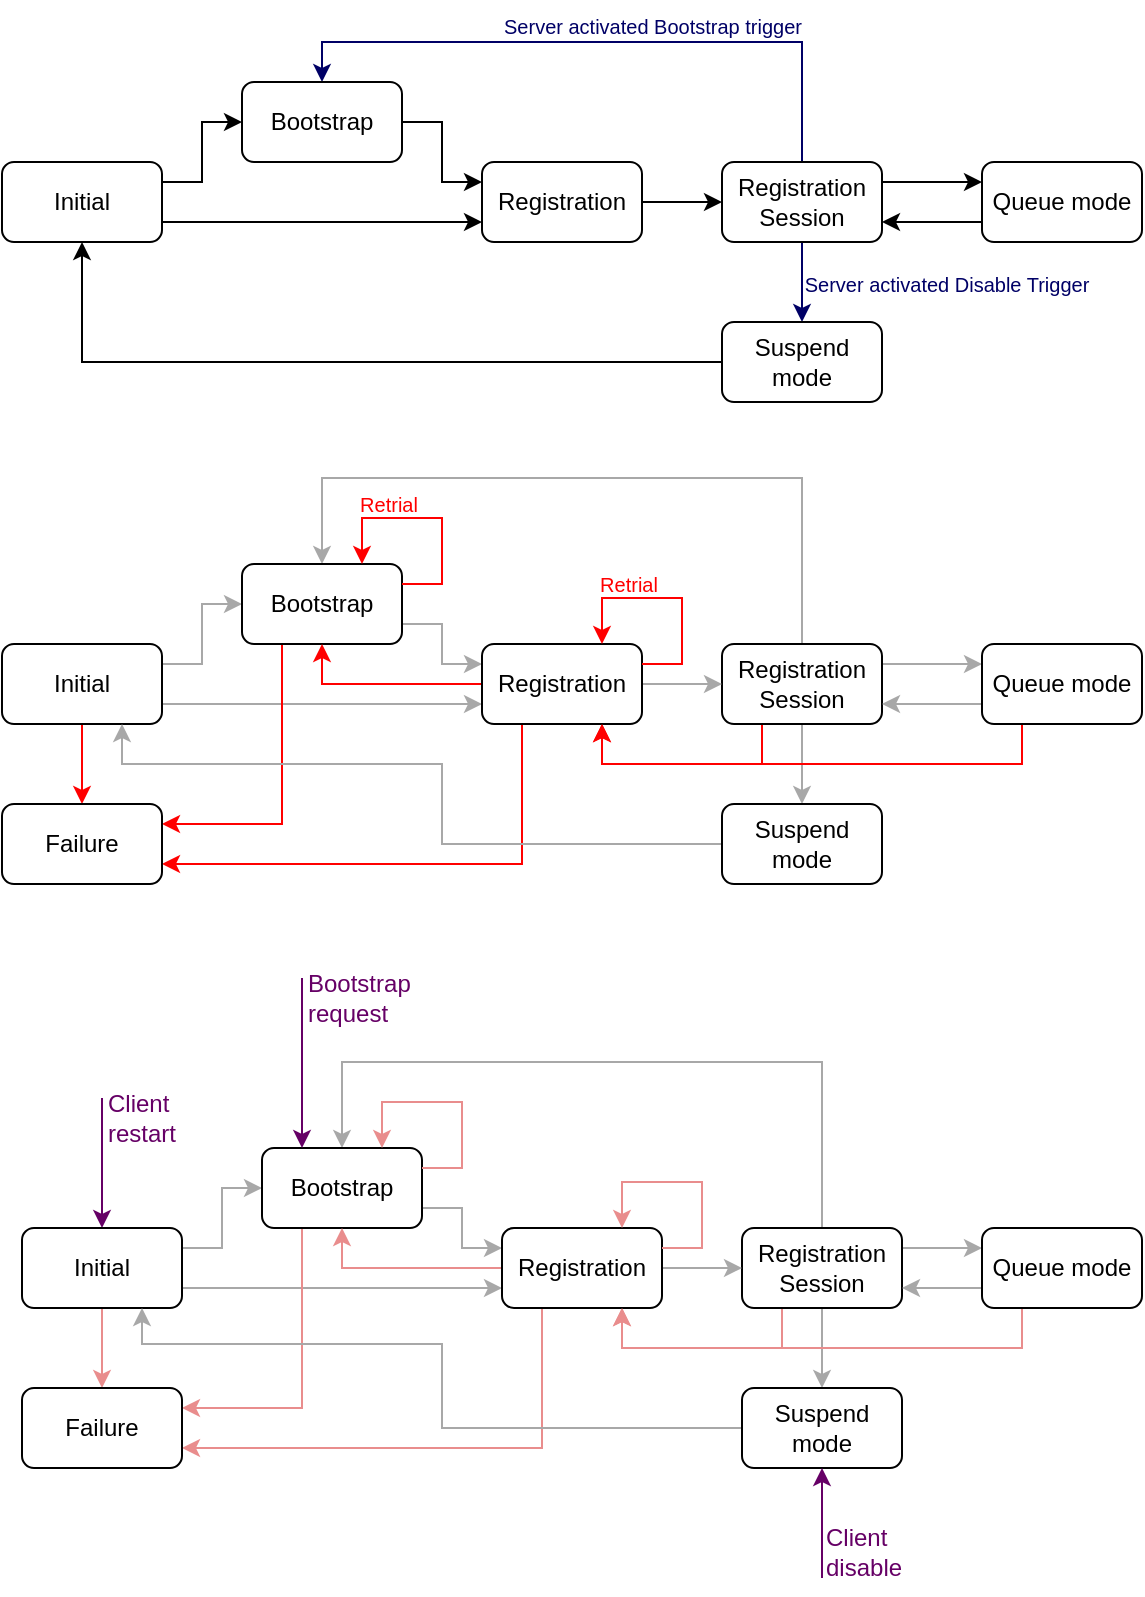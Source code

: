 <mxfile version="27.0.5">
  <diagram name="Page-1" id="ooup3-8qm-paBk7ScRWb">
    <mxGraphModel grid="0" page="1" gridSize="10" guides="1" tooltips="1" connect="1" arrows="1" fold="1" pageScale="1" pageWidth="1169" pageHeight="827" math="0" shadow="0">
      <root>
        <mxCell id="0" />
        <mxCell id="1" parent="0" />
        <mxCell id="jrfLXAw_oT8_YJWAyEZR-24" style="edgeStyle=orthogonalEdgeStyle;rounded=0;orthogonalLoop=1;jettySize=auto;html=1;exitX=1;exitY=0.25;exitDx=0;exitDy=0;entryX=0;entryY=0.5;entryDx=0;entryDy=0;" edge="1" parent="1" source="jrfLXAw_oT8_YJWAyEZR-1" target="jrfLXAw_oT8_YJWAyEZR-4">
          <mxGeometry relative="1" as="geometry" />
        </mxCell>
        <mxCell id="jrfLXAw_oT8_YJWAyEZR-25" style="edgeStyle=orthogonalEdgeStyle;rounded=0;orthogonalLoop=1;jettySize=auto;html=1;exitX=1;exitY=0.75;exitDx=0;exitDy=0;entryX=0;entryY=0.75;entryDx=0;entryDy=0;" edge="1" parent="1" source="jrfLXAw_oT8_YJWAyEZR-1" target="jrfLXAw_oT8_YJWAyEZR-5">
          <mxGeometry relative="1" as="geometry" />
        </mxCell>
        <mxCell id="jrfLXAw_oT8_YJWAyEZR-1" value="Initial" style="rounded=1;whiteSpace=wrap;html=1;" vertex="1" parent="1">
          <mxGeometry x="30" y="89" width="80" height="40" as="geometry" />
        </mxCell>
        <mxCell id="7C_sbKcS_W9XTAqjWsiR-32" style="edgeStyle=orthogonalEdgeStyle;rounded=0;orthogonalLoop=1;jettySize=auto;html=1;entryX=0.5;entryY=0;entryDx=0;entryDy=0;strokeColor=#000066;" edge="1" parent="1" source="jrfLXAw_oT8_YJWAyEZR-3" target="jrfLXAw_oT8_YJWAyEZR-7">
          <mxGeometry relative="1" as="geometry" />
        </mxCell>
        <mxCell id="7C_sbKcS_W9XTAqjWsiR-35" style="edgeStyle=orthogonalEdgeStyle;rounded=0;orthogonalLoop=1;jettySize=auto;html=1;exitX=1;exitY=0.25;exitDx=0;exitDy=0;entryX=0;entryY=0.25;entryDx=0;entryDy=0;" edge="1" parent="1" source="jrfLXAw_oT8_YJWAyEZR-3" target="jrfLXAw_oT8_YJWAyEZR-6">
          <mxGeometry relative="1" as="geometry" />
        </mxCell>
        <mxCell id="7C_sbKcS_W9XTAqjWsiR-38" style="edgeStyle=orthogonalEdgeStyle;rounded=0;orthogonalLoop=1;jettySize=auto;html=1;entryX=0.5;entryY=0;entryDx=0;entryDy=0;strokeColor=#000066;" edge="1" parent="1" source="jrfLXAw_oT8_YJWAyEZR-3" target="jrfLXAw_oT8_YJWAyEZR-4">
          <mxGeometry relative="1" as="geometry">
            <Array as="points">
              <mxPoint x="430" y="29" />
              <mxPoint x="190" y="29" />
            </Array>
          </mxGeometry>
        </mxCell>
        <mxCell id="jrfLXAw_oT8_YJWAyEZR-3" value="Registration Session" style="rounded=1;whiteSpace=wrap;html=1;" vertex="1" parent="1">
          <mxGeometry x="390" y="89" width="80" height="40" as="geometry" />
        </mxCell>
        <mxCell id="jrfLXAw_oT8_YJWAyEZR-23" style="edgeStyle=orthogonalEdgeStyle;rounded=0;orthogonalLoop=1;jettySize=auto;html=1;entryX=0;entryY=0.25;entryDx=0;entryDy=0;" edge="1" parent="1" source="jrfLXAw_oT8_YJWAyEZR-4" target="jrfLXAw_oT8_YJWAyEZR-5">
          <mxGeometry relative="1" as="geometry" />
        </mxCell>
        <mxCell id="jrfLXAw_oT8_YJWAyEZR-4" value="Bootstrap" style="rounded=1;whiteSpace=wrap;html=1;" vertex="1" parent="1">
          <mxGeometry x="150" y="49" width="80" height="40" as="geometry" />
        </mxCell>
        <mxCell id="jrfLXAw_oT8_YJWAyEZR-17" value="" style="edgeStyle=orthogonalEdgeStyle;rounded=0;orthogonalLoop=1;jettySize=auto;html=1;" edge="1" parent="1" source="jrfLXAw_oT8_YJWAyEZR-5" target="jrfLXAw_oT8_YJWAyEZR-3">
          <mxGeometry relative="1" as="geometry" />
        </mxCell>
        <mxCell id="jrfLXAw_oT8_YJWAyEZR-5" value="Registration" style="rounded=1;whiteSpace=wrap;html=1;" vertex="1" parent="1">
          <mxGeometry x="270" y="89" width="80" height="40" as="geometry" />
        </mxCell>
        <mxCell id="7C_sbKcS_W9XTAqjWsiR-36" style="edgeStyle=orthogonalEdgeStyle;rounded=0;orthogonalLoop=1;jettySize=auto;html=1;exitX=0;exitY=0.75;exitDx=0;exitDy=0;entryX=1;entryY=0.75;entryDx=0;entryDy=0;" edge="1" parent="1" source="jrfLXAw_oT8_YJWAyEZR-6" target="jrfLXAw_oT8_YJWAyEZR-3">
          <mxGeometry relative="1" as="geometry" />
        </mxCell>
        <mxCell id="jrfLXAw_oT8_YJWAyEZR-6" value="Queue mode" style="rounded=1;whiteSpace=wrap;html=1;" vertex="1" parent="1">
          <mxGeometry x="520" y="89" width="80" height="40" as="geometry" />
        </mxCell>
        <mxCell id="7C_sbKcS_W9XTAqjWsiR-33" style="edgeStyle=orthogonalEdgeStyle;rounded=0;orthogonalLoop=1;jettySize=auto;html=1;entryX=0.5;entryY=1;entryDx=0;entryDy=0;" edge="1" parent="1" source="jrfLXAw_oT8_YJWAyEZR-7" target="jrfLXAw_oT8_YJWAyEZR-1">
          <mxGeometry relative="1" as="geometry" />
        </mxCell>
        <mxCell id="jrfLXAw_oT8_YJWAyEZR-7" value="Suspend mode" style="rounded=1;whiteSpace=wrap;html=1;" vertex="1" parent="1">
          <mxGeometry x="390" y="169" width="80" height="40" as="geometry" />
        </mxCell>
        <mxCell id="7C_sbKcS_W9XTAqjWsiR-39" value="&lt;font style=&quot;font-size: 10px; color: rgb(0, 0, 102);&quot;&gt;Server activated Bootstrap trigger&lt;/font&gt;" style="text;html=1;align=center;verticalAlign=middle;resizable=0;points=[];autosize=1;strokeColor=none;fillColor=none;" vertex="1" parent="1">
          <mxGeometry x="271" y="8" width="167" height="26" as="geometry" />
        </mxCell>
        <mxCell id="7C_sbKcS_W9XTAqjWsiR-40" value="&lt;font style=&quot;font-size: 10px; color: rgb(0, 0, 102);&quot;&gt;Server activated Disable Trigger&lt;/font&gt;" style="text;html=1;align=center;verticalAlign=middle;resizable=0;points=[];autosize=1;strokeColor=none;fillColor=none;" vertex="1" parent="1">
          <mxGeometry x="422" y="137" width="160" height="26" as="geometry" />
        </mxCell>
        <mxCell id="7C_sbKcS_W9XTAqjWsiR-41" style="edgeStyle=orthogonalEdgeStyle;rounded=0;orthogonalLoop=1;jettySize=auto;html=1;exitX=1;exitY=0.25;exitDx=0;exitDy=0;entryX=0;entryY=0.5;entryDx=0;entryDy=0;strokeColor=#A8A8A8;" edge="1" parent="1" source="7C_sbKcS_W9XTAqjWsiR-43" target="7C_sbKcS_W9XTAqjWsiR-49">
          <mxGeometry relative="1" as="geometry" />
        </mxCell>
        <mxCell id="7C_sbKcS_W9XTAqjWsiR-42" style="edgeStyle=orthogonalEdgeStyle;rounded=0;orthogonalLoop=1;jettySize=auto;html=1;exitX=1;exitY=0.75;exitDx=0;exitDy=0;entryX=0;entryY=0.75;entryDx=0;entryDy=0;strokeColor=#A8A8A8;" edge="1" parent="1" source="7C_sbKcS_W9XTAqjWsiR-43" target="7C_sbKcS_W9XTAqjWsiR-51">
          <mxGeometry relative="1" as="geometry" />
        </mxCell>
        <mxCell id="7C_sbKcS_W9XTAqjWsiR-69" style="edgeStyle=orthogonalEdgeStyle;rounded=0;orthogonalLoop=1;jettySize=auto;html=1;exitX=0.5;exitY=1;exitDx=0;exitDy=0;entryX=0.5;entryY=0;entryDx=0;entryDy=0;strokeColor=#FF0000;" edge="1" parent="1" source="7C_sbKcS_W9XTAqjWsiR-43" target="7C_sbKcS_W9XTAqjWsiR-61">
          <mxGeometry relative="1" as="geometry" />
        </mxCell>
        <mxCell id="7C_sbKcS_W9XTAqjWsiR-43" value="Initial" style="rounded=1;whiteSpace=wrap;html=1;" vertex="1" parent="1">
          <mxGeometry x="30" y="330" width="80" height="40" as="geometry" />
        </mxCell>
        <mxCell id="7C_sbKcS_W9XTAqjWsiR-44" style="edgeStyle=orthogonalEdgeStyle;rounded=0;orthogonalLoop=1;jettySize=auto;html=1;entryX=0.5;entryY=0;entryDx=0;entryDy=0;strokeColor=#A8A8A8;" edge="1" parent="1" source="7C_sbKcS_W9XTAqjWsiR-47" target="7C_sbKcS_W9XTAqjWsiR-55">
          <mxGeometry relative="1" as="geometry" />
        </mxCell>
        <mxCell id="7C_sbKcS_W9XTAqjWsiR-45" style="edgeStyle=orthogonalEdgeStyle;rounded=0;orthogonalLoop=1;jettySize=auto;html=1;exitX=1;exitY=0.25;exitDx=0;exitDy=0;entryX=0;entryY=0.25;entryDx=0;entryDy=0;strokeColor=#A8A8A8;" edge="1" parent="1" source="7C_sbKcS_W9XTAqjWsiR-47" target="7C_sbKcS_W9XTAqjWsiR-53">
          <mxGeometry relative="1" as="geometry" />
        </mxCell>
        <mxCell id="7C_sbKcS_W9XTAqjWsiR-46" style="edgeStyle=orthogonalEdgeStyle;rounded=0;orthogonalLoop=1;jettySize=auto;html=1;entryX=0.5;entryY=0;entryDx=0;entryDy=0;strokeColor=#A8A8A8;" edge="1" parent="1" source="7C_sbKcS_W9XTAqjWsiR-47" target="7C_sbKcS_W9XTAqjWsiR-49">
          <mxGeometry relative="1" as="geometry">
            <Array as="points">
              <mxPoint x="430" y="247" />
              <mxPoint x="190" y="247" />
            </Array>
          </mxGeometry>
        </mxCell>
        <mxCell id="7C_sbKcS_W9XTAqjWsiR-64" style="edgeStyle=orthogonalEdgeStyle;rounded=0;orthogonalLoop=1;jettySize=auto;html=1;exitX=0.25;exitY=1;exitDx=0;exitDy=0;entryX=0.75;entryY=1;entryDx=0;entryDy=0;strokeColor=#FF0000;" edge="1" parent="1" source="7C_sbKcS_W9XTAqjWsiR-47" target="7C_sbKcS_W9XTAqjWsiR-51">
          <mxGeometry relative="1" as="geometry" />
        </mxCell>
        <mxCell id="7C_sbKcS_W9XTAqjWsiR-47" value="Registration Session" style="rounded=1;whiteSpace=wrap;html=1;" vertex="1" parent="1">
          <mxGeometry x="390" y="330" width="80" height="40" as="geometry" />
        </mxCell>
        <mxCell id="7C_sbKcS_W9XTAqjWsiR-48" style="edgeStyle=orthogonalEdgeStyle;rounded=0;orthogonalLoop=1;jettySize=auto;html=1;entryX=0;entryY=0.25;entryDx=0;entryDy=0;strokeColor=#A8A8A8;exitX=1;exitY=0.75;exitDx=0;exitDy=0;" edge="1" parent="1" source="7C_sbKcS_W9XTAqjWsiR-49" target="7C_sbKcS_W9XTAqjWsiR-51">
          <mxGeometry relative="1" as="geometry" />
        </mxCell>
        <mxCell id="7C_sbKcS_W9XTAqjWsiR-62" style="edgeStyle=orthogonalEdgeStyle;rounded=0;orthogonalLoop=1;jettySize=auto;html=1;exitX=0.25;exitY=1;exitDx=0;exitDy=0;entryX=1;entryY=0.25;entryDx=0;entryDy=0;strokeColor=#FF0000;" edge="1" parent="1" source="7C_sbKcS_W9XTAqjWsiR-49" target="7C_sbKcS_W9XTAqjWsiR-61">
          <mxGeometry relative="1" as="geometry" />
        </mxCell>
        <mxCell id="7C_sbKcS_W9XTAqjWsiR-49" value="Bootstrap" style="rounded=1;whiteSpace=wrap;html=1;" vertex="1" parent="1">
          <mxGeometry x="150" y="290" width="80" height="40" as="geometry" />
        </mxCell>
        <mxCell id="7C_sbKcS_W9XTAqjWsiR-50" value="" style="edgeStyle=orthogonalEdgeStyle;rounded=0;orthogonalLoop=1;jettySize=auto;html=1;strokeColor=#A8A8A8;" edge="1" parent="1" source="7C_sbKcS_W9XTAqjWsiR-51" target="7C_sbKcS_W9XTAqjWsiR-47">
          <mxGeometry relative="1" as="geometry" />
        </mxCell>
        <mxCell id="7C_sbKcS_W9XTAqjWsiR-63" style="edgeStyle=orthogonalEdgeStyle;rounded=0;orthogonalLoop=1;jettySize=auto;html=1;exitX=0.25;exitY=1;exitDx=0;exitDy=0;entryX=1;entryY=0.75;entryDx=0;entryDy=0;strokeColor=#FF0000;" edge="1" parent="1" source="7C_sbKcS_W9XTAqjWsiR-51" target="7C_sbKcS_W9XTAqjWsiR-61">
          <mxGeometry relative="1" as="geometry" />
        </mxCell>
        <mxCell id="7C_sbKcS_W9XTAqjWsiR-66" style="edgeStyle=orthogonalEdgeStyle;rounded=0;orthogonalLoop=1;jettySize=auto;html=1;exitX=0;exitY=0.5;exitDx=0;exitDy=0;entryX=0.5;entryY=1;entryDx=0;entryDy=0;strokeColor=#FF0000;" edge="1" parent="1" source="7C_sbKcS_W9XTAqjWsiR-51" target="7C_sbKcS_W9XTAqjWsiR-49">
          <mxGeometry relative="1" as="geometry" />
        </mxCell>
        <mxCell id="7C_sbKcS_W9XTAqjWsiR-51" value="Registration" style="rounded=1;whiteSpace=wrap;html=1;" vertex="1" parent="1">
          <mxGeometry x="270" y="330" width="80" height="40" as="geometry" />
        </mxCell>
        <mxCell id="7C_sbKcS_W9XTAqjWsiR-52" style="edgeStyle=orthogonalEdgeStyle;rounded=0;orthogonalLoop=1;jettySize=auto;html=1;exitX=0;exitY=0.75;exitDx=0;exitDy=0;entryX=1;entryY=0.75;entryDx=0;entryDy=0;strokeColor=#A8A8A8;" edge="1" parent="1" source="7C_sbKcS_W9XTAqjWsiR-53" target="7C_sbKcS_W9XTAqjWsiR-47">
          <mxGeometry relative="1" as="geometry" />
        </mxCell>
        <mxCell id="7C_sbKcS_W9XTAqjWsiR-65" style="edgeStyle=orthogonalEdgeStyle;rounded=0;orthogonalLoop=1;jettySize=auto;html=1;exitX=0.25;exitY=1;exitDx=0;exitDy=0;entryX=0.75;entryY=1;entryDx=0;entryDy=0;strokeColor=#FF0000;" edge="1" parent="1" source="7C_sbKcS_W9XTAqjWsiR-53" target="7C_sbKcS_W9XTAqjWsiR-51">
          <mxGeometry relative="1" as="geometry" />
        </mxCell>
        <mxCell id="7C_sbKcS_W9XTAqjWsiR-53" value="Queue mode" style="rounded=1;whiteSpace=wrap;html=1;" vertex="1" parent="1">
          <mxGeometry x="520" y="330" width="80" height="40" as="geometry" />
        </mxCell>
        <mxCell id="7C_sbKcS_W9XTAqjWsiR-54" style="edgeStyle=orthogonalEdgeStyle;rounded=0;orthogonalLoop=1;jettySize=auto;html=1;entryX=0.75;entryY=1;entryDx=0;entryDy=0;strokeColor=#A8A8A8;" edge="1" parent="1" source="7C_sbKcS_W9XTAqjWsiR-55" target="7C_sbKcS_W9XTAqjWsiR-43">
          <mxGeometry relative="1" as="geometry">
            <Array as="points">
              <mxPoint x="250" y="430" />
              <mxPoint x="250" y="390" />
              <mxPoint x="90" y="390" />
            </Array>
          </mxGeometry>
        </mxCell>
        <mxCell id="7C_sbKcS_W9XTAqjWsiR-55" value="Suspend mode" style="rounded=1;whiteSpace=wrap;html=1;" vertex="1" parent="1">
          <mxGeometry x="390" y="410" width="80" height="40" as="geometry" />
        </mxCell>
        <mxCell id="7C_sbKcS_W9XTAqjWsiR-61" value="Failure" style="rounded=1;whiteSpace=wrap;html=1;" vertex="1" parent="1">
          <mxGeometry x="30" y="410" width="80" height="40" as="geometry" />
        </mxCell>
        <mxCell id="7C_sbKcS_W9XTAqjWsiR-67" style="edgeStyle=orthogonalEdgeStyle;rounded=0;orthogonalLoop=1;jettySize=auto;html=1;exitX=1;exitY=0.25;exitDx=0;exitDy=0;entryX=0.75;entryY=0;entryDx=0;entryDy=0;strokeColor=#FF0000;" edge="1" parent="1" source="7C_sbKcS_W9XTAqjWsiR-49" target="7C_sbKcS_W9XTAqjWsiR-49">
          <mxGeometry relative="1" as="geometry">
            <Array as="points">
              <mxPoint x="250" y="300" />
              <mxPoint x="250" y="267" />
              <mxPoint x="210" y="267" />
            </Array>
          </mxGeometry>
        </mxCell>
        <mxCell id="7C_sbKcS_W9XTAqjWsiR-68" style="edgeStyle=orthogonalEdgeStyle;rounded=0;orthogonalLoop=1;jettySize=auto;html=1;exitX=1;exitY=0.25;exitDx=0;exitDy=0;entryX=0.75;entryY=0;entryDx=0;entryDy=0;strokeColor=#FF0000;" edge="1" parent="1" source="7C_sbKcS_W9XTAqjWsiR-51" target="7C_sbKcS_W9XTAqjWsiR-51">
          <mxGeometry relative="1" as="geometry">
            <Array as="points">
              <mxPoint x="370" y="340" />
              <mxPoint x="370" y="307" />
              <mxPoint x="330" y="307" />
            </Array>
          </mxGeometry>
        </mxCell>
        <mxCell id="7C_sbKcS_W9XTAqjWsiR-70" value="&lt;font style=&quot;color: rgb(255, 0, 0); font-size: 10px;&quot;&gt;Retrial&lt;/font&gt;" style="text;html=1;align=center;verticalAlign=middle;resizable=0;points=[];autosize=1;strokeColor=none;fillColor=none;" vertex="1" parent="1">
          <mxGeometry x="318" y="285" width="50" height="30" as="geometry" />
        </mxCell>
        <mxCell id="7C_sbKcS_W9XTAqjWsiR-72" value="&lt;font style=&quot;color: rgb(255, 0, 0); font-size: 10px;&quot;&gt;Retrial&lt;/font&gt;" style="text;html=1;align=center;verticalAlign=middle;resizable=0;points=[];autosize=1;strokeColor=none;fillColor=none;" vertex="1" parent="1">
          <mxGeometry x="198" y="245" width="50" height="30" as="geometry" />
        </mxCell>
        <mxCell id="7C_sbKcS_W9XTAqjWsiR-101" value="" style="endArrow=classic;html=1;rounded=0;strokeColor=#660066;" edge="1" parent="1">
          <mxGeometry width="50" height="50" relative="1" as="geometry">
            <mxPoint x="80" y="557" as="sourcePoint" />
            <mxPoint x="80" y="622" as="targetPoint" />
          </mxGeometry>
        </mxCell>
        <mxCell id="7C_sbKcS_W9XTAqjWsiR-102" value="&lt;font style=&quot;color: rgb(102, 0, 102);&quot;&gt;Client&lt;/font&gt;&lt;div&gt;&lt;font style=&quot;color: rgb(102, 0, 102);&quot;&gt;restart&lt;/font&gt;&lt;/div&gt;" style="text;html=1;align=left;verticalAlign=middle;resizable=0;points=[];autosize=1;strokeColor=none;fillColor=none;" vertex="1" parent="1">
          <mxGeometry x="81" y="547" width="60" height="40" as="geometry" />
        </mxCell>
        <mxCell id="7C_sbKcS_W9XTAqjWsiR-107" value="&lt;div&gt;&lt;font color=&quot;#660066&quot;&gt;Client&lt;/font&gt;&lt;/div&gt;&lt;div&gt;&lt;font color=&quot;#660066&quot;&gt;disable&lt;/font&gt;&lt;/div&gt;" style="text;html=1;align=left;verticalAlign=middle;resizable=0;points=[];autosize=1;strokeColor=none;fillColor=none;" vertex="1" parent="1">
          <mxGeometry x="440" y="764" width="60" height="40" as="geometry" />
        </mxCell>
        <mxCell id="7C_sbKcS_W9XTAqjWsiR-109" style="edgeStyle=orthogonalEdgeStyle;rounded=0;orthogonalLoop=1;jettySize=auto;html=1;exitX=1;exitY=0.25;exitDx=0;exitDy=0;entryX=0;entryY=0.5;entryDx=0;entryDy=0;strokeColor=#A8A8A8;" edge="1" parent="1" source="7C_sbKcS_W9XTAqjWsiR-112" target="7C_sbKcS_W9XTAqjWsiR-120">
          <mxGeometry relative="1" as="geometry" />
        </mxCell>
        <mxCell id="7C_sbKcS_W9XTAqjWsiR-110" style="edgeStyle=orthogonalEdgeStyle;rounded=0;orthogonalLoop=1;jettySize=auto;html=1;exitX=1;exitY=0.75;exitDx=0;exitDy=0;entryX=0;entryY=0.75;entryDx=0;entryDy=0;strokeColor=#A8A8A8;" edge="1" parent="1" source="7C_sbKcS_W9XTAqjWsiR-112" target="7C_sbKcS_W9XTAqjWsiR-124">
          <mxGeometry relative="1" as="geometry" />
        </mxCell>
        <mxCell id="7C_sbKcS_W9XTAqjWsiR-111" style="edgeStyle=orthogonalEdgeStyle;rounded=0;orthogonalLoop=1;jettySize=auto;html=1;exitX=0.5;exitY=1;exitDx=0;exitDy=0;entryX=0.5;entryY=0;entryDx=0;entryDy=0;strokeColor=#E98D8D;" edge="1" parent="1" source="7C_sbKcS_W9XTAqjWsiR-112" target="7C_sbKcS_W9XTAqjWsiR-130">
          <mxGeometry relative="1" as="geometry" />
        </mxCell>
        <mxCell id="7C_sbKcS_W9XTAqjWsiR-112" value="Initial" style="rounded=1;whiteSpace=wrap;html=1;" vertex="1" parent="1">
          <mxGeometry x="40" y="622" width="80" height="40" as="geometry" />
        </mxCell>
        <mxCell id="7C_sbKcS_W9XTAqjWsiR-113" style="edgeStyle=orthogonalEdgeStyle;rounded=0;orthogonalLoop=1;jettySize=auto;html=1;entryX=0.5;entryY=0;entryDx=0;entryDy=0;strokeColor=#A8A8A8;" edge="1" parent="1" source="7C_sbKcS_W9XTAqjWsiR-117" target="7C_sbKcS_W9XTAqjWsiR-129">
          <mxGeometry relative="1" as="geometry" />
        </mxCell>
        <mxCell id="7C_sbKcS_W9XTAqjWsiR-114" style="edgeStyle=orthogonalEdgeStyle;rounded=0;orthogonalLoop=1;jettySize=auto;html=1;exitX=1;exitY=0.25;exitDx=0;exitDy=0;entryX=0;entryY=0.25;entryDx=0;entryDy=0;strokeColor=#A8A8A8;" edge="1" parent="1" source="7C_sbKcS_W9XTAqjWsiR-117" target="7C_sbKcS_W9XTAqjWsiR-127">
          <mxGeometry relative="1" as="geometry" />
        </mxCell>
        <mxCell id="7C_sbKcS_W9XTAqjWsiR-115" style="edgeStyle=orthogonalEdgeStyle;rounded=0;orthogonalLoop=1;jettySize=auto;html=1;entryX=0.5;entryY=0;entryDx=0;entryDy=0;strokeColor=#A8A8A8;" edge="1" parent="1" source="7C_sbKcS_W9XTAqjWsiR-117" target="7C_sbKcS_W9XTAqjWsiR-120">
          <mxGeometry relative="1" as="geometry">
            <Array as="points">
              <mxPoint x="440" y="539" />
              <mxPoint x="200" y="539" />
            </Array>
          </mxGeometry>
        </mxCell>
        <mxCell id="7C_sbKcS_W9XTAqjWsiR-116" style="edgeStyle=orthogonalEdgeStyle;rounded=0;orthogonalLoop=1;jettySize=auto;html=1;exitX=0.25;exitY=1;exitDx=0;exitDy=0;entryX=0.75;entryY=1;entryDx=0;entryDy=0;strokeColor=#E98D8D;" edge="1" parent="1" source="7C_sbKcS_W9XTAqjWsiR-117" target="7C_sbKcS_W9XTAqjWsiR-124">
          <mxGeometry relative="1" as="geometry" />
        </mxCell>
        <mxCell id="7C_sbKcS_W9XTAqjWsiR-117" value="Registration Session" style="rounded=1;whiteSpace=wrap;html=1;" vertex="1" parent="1">
          <mxGeometry x="400" y="622" width="80" height="40" as="geometry" />
        </mxCell>
        <mxCell id="7C_sbKcS_W9XTAqjWsiR-118" style="edgeStyle=orthogonalEdgeStyle;rounded=0;orthogonalLoop=1;jettySize=auto;html=1;entryX=0;entryY=0.25;entryDx=0;entryDy=0;strokeColor=#A8A8A8;exitX=1;exitY=0.75;exitDx=0;exitDy=0;" edge="1" parent="1" source="7C_sbKcS_W9XTAqjWsiR-120" target="7C_sbKcS_W9XTAqjWsiR-124">
          <mxGeometry relative="1" as="geometry" />
        </mxCell>
        <mxCell id="7C_sbKcS_W9XTAqjWsiR-119" style="edgeStyle=orthogonalEdgeStyle;rounded=0;orthogonalLoop=1;jettySize=auto;html=1;exitX=0.25;exitY=1;exitDx=0;exitDy=0;entryX=1;entryY=0.25;entryDx=0;entryDy=0;strokeColor=#E98D8D;" edge="1" parent="1" source="7C_sbKcS_W9XTAqjWsiR-120" target="7C_sbKcS_W9XTAqjWsiR-130">
          <mxGeometry relative="1" as="geometry" />
        </mxCell>
        <mxCell id="7C_sbKcS_W9XTAqjWsiR-120" value="Bootstrap" style="rounded=1;whiteSpace=wrap;html=1;" vertex="1" parent="1">
          <mxGeometry x="160" y="582" width="80" height="40" as="geometry" />
        </mxCell>
        <mxCell id="7C_sbKcS_W9XTAqjWsiR-121" value="" style="edgeStyle=orthogonalEdgeStyle;rounded=0;orthogonalLoop=1;jettySize=auto;html=1;strokeColor=#A8A8A8;" edge="1" parent="1" source="7C_sbKcS_W9XTAqjWsiR-124" target="7C_sbKcS_W9XTAqjWsiR-117">
          <mxGeometry relative="1" as="geometry" />
        </mxCell>
        <mxCell id="7C_sbKcS_W9XTAqjWsiR-122" style="edgeStyle=orthogonalEdgeStyle;rounded=0;orthogonalLoop=1;jettySize=auto;html=1;exitX=0.25;exitY=1;exitDx=0;exitDy=0;entryX=1;entryY=0.75;entryDx=0;entryDy=0;strokeColor=#E98D8D;" edge="1" parent="1" source="7C_sbKcS_W9XTAqjWsiR-124" target="7C_sbKcS_W9XTAqjWsiR-130">
          <mxGeometry relative="1" as="geometry" />
        </mxCell>
        <mxCell id="7C_sbKcS_W9XTAqjWsiR-123" style="edgeStyle=orthogonalEdgeStyle;rounded=0;orthogonalLoop=1;jettySize=auto;html=1;exitX=0;exitY=0.5;exitDx=0;exitDy=0;entryX=0.5;entryY=1;entryDx=0;entryDy=0;strokeColor=#E98D8D;" edge="1" parent="1" source="7C_sbKcS_W9XTAqjWsiR-124" target="7C_sbKcS_W9XTAqjWsiR-120">
          <mxGeometry relative="1" as="geometry" />
        </mxCell>
        <mxCell id="7C_sbKcS_W9XTAqjWsiR-124" value="Registration" style="rounded=1;whiteSpace=wrap;html=1;" vertex="1" parent="1">
          <mxGeometry x="280" y="622" width="80" height="40" as="geometry" />
        </mxCell>
        <mxCell id="7C_sbKcS_W9XTAqjWsiR-125" style="edgeStyle=orthogonalEdgeStyle;rounded=0;orthogonalLoop=1;jettySize=auto;html=1;exitX=0;exitY=0.75;exitDx=0;exitDy=0;entryX=1;entryY=0.75;entryDx=0;entryDy=0;strokeColor=#A8A8A8;" edge="1" parent="1" source="7C_sbKcS_W9XTAqjWsiR-127" target="7C_sbKcS_W9XTAqjWsiR-117">
          <mxGeometry relative="1" as="geometry" />
        </mxCell>
        <mxCell id="7C_sbKcS_W9XTAqjWsiR-126" style="edgeStyle=orthogonalEdgeStyle;rounded=0;orthogonalLoop=1;jettySize=auto;html=1;exitX=0.25;exitY=1;exitDx=0;exitDy=0;entryX=0.75;entryY=1;entryDx=0;entryDy=0;strokeColor=#E98D8D;" edge="1" parent="1" source="7C_sbKcS_W9XTAqjWsiR-127" target="7C_sbKcS_W9XTAqjWsiR-124">
          <mxGeometry relative="1" as="geometry" />
        </mxCell>
        <mxCell id="7C_sbKcS_W9XTAqjWsiR-127" value="Queue mode" style="rounded=1;whiteSpace=wrap;html=1;" vertex="1" parent="1">
          <mxGeometry x="520" y="622" width="80" height="40" as="geometry" />
        </mxCell>
        <mxCell id="7C_sbKcS_W9XTAqjWsiR-128" style="edgeStyle=orthogonalEdgeStyle;rounded=0;orthogonalLoop=1;jettySize=auto;html=1;entryX=0.75;entryY=1;entryDx=0;entryDy=0;strokeColor=#A8A8A8;" edge="1" parent="1" source="7C_sbKcS_W9XTAqjWsiR-129" target="7C_sbKcS_W9XTAqjWsiR-112">
          <mxGeometry relative="1" as="geometry">
            <Array as="points">
              <mxPoint x="250" y="722" />
              <mxPoint x="250" y="680" />
              <mxPoint x="100" y="680" />
            </Array>
          </mxGeometry>
        </mxCell>
        <mxCell id="7C_sbKcS_W9XTAqjWsiR-129" value="Suspend mode" style="rounded=1;whiteSpace=wrap;html=1;" vertex="1" parent="1">
          <mxGeometry x="400" y="702" width="80" height="40" as="geometry" />
        </mxCell>
        <mxCell id="7C_sbKcS_W9XTAqjWsiR-130" value="Failure" style="rounded=1;whiteSpace=wrap;html=1;" vertex="1" parent="1">
          <mxGeometry x="40" y="702" width="80" height="40" as="geometry" />
        </mxCell>
        <mxCell id="7C_sbKcS_W9XTAqjWsiR-131" style="edgeStyle=orthogonalEdgeStyle;rounded=0;orthogonalLoop=1;jettySize=auto;html=1;exitX=1;exitY=0.25;exitDx=0;exitDy=0;entryX=0.75;entryY=0;entryDx=0;entryDy=0;strokeColor=#E98D8D;" edge="1" parent="1" source="7C_sbKcS_W9XTAqjWsiR-120" target="7C_sbKcS_W9XTAqjWsiR-120">
          <mxGeometry relative="1" as="geometry">
            <Array as="points">
              <mxPoint x="260" y="592" />
              <mxPoint x="260" y="559" />
              <mxPoint x="220" y="559" />
            </Array>
          </mxGeometry>
        </mxCell>
        <mxCell id="7C_sbKcS_W9XTAqjWsiR-132" style="edgeStyle=orthogonalEdgeStyle;rounded=0;orthogonalLoop=1;jettySize=auto;html=1;exitX=1;exitY=0.25;exitDx=0;exitDy=0;entryX=0.75;entryY=0;entryDx=0;entryDy=0;strokeColor=#E98D8D;" edge="1" parent="1" source="7C_sbKcS_W9XTAqjWsiR-124" target="7C_sbKcS_W9XTAqjWsiR-124">
          <mxGeometry relative="1" as="geometry">
            <Array as="points">
              <mxPoint x="380" y="632" />
              <mxPoint x="380" y="599" />
              <mxPoint x="340" y="599" />
            </Array>
          </mxGeometry>
        </mxCell>
        <mxCell id="7C_sbKcS_W9XTAqjWsiR-135" value="" style="endArrow=classic;html=1;rounded=0;strokeColor=#660066;entryX=0.25;entryY=0;entryDx=0;entryDy=0;" edge="1" parent="1" target="7C_sbKcS_W9XTAqjWsiR-120">
          <mxGeometry width="50" height="50" relative="1" as="geometry">
            <mxPoint x="180" y="497" as="sourcePoint" />
            <mxPoint x="178" y="562" as="targetPoint" />
          </mxGeometry>
        </mxCell>
        <mxCell id="7C_sbKcS_W9XTAqjWsiR-136" value="&lt;font color=&quot;#660066&quot;&gt;Bootstrap&lt;/font&gt;&lt;div&gt;&lt;font color=&quot;#660066&quot;&gt;request&lt;/font&gt;&lt;/div&gt;" style="text;html=1;align=left;verticalAlign=middle;resizable=0;points=[];autosize=1;strokeColor=none;fillColor=none;" vertex="1" parent="1">
          <mxGeometry x="181" y="487" width="70" height="40" as="geometry" />
        </mxCell>
        <mxCell id="7C_sbKcS_W9XTAqjWsiR-138" value="" style="endArrow=classic;html=1;rounded=0;strokeColor=#660066;entryX=0.5;entryY=1;entryDx=0;entryDy=0;" edge="1" parent="1" target="7C_sbKcS_W9XTAqjWsiR-129">
          <mxGeometry width="50" height="50" relative="1" as="geometry">
            <mxPoint x="440" y="797" as="sourcePoint" />
            <mxPoint x="350" y="852" as="targetPoint" />
          </mxGeometry>
        </mxCell>
      </root>
    </mxGraphModel>
  </diagram>
</mxfile>
